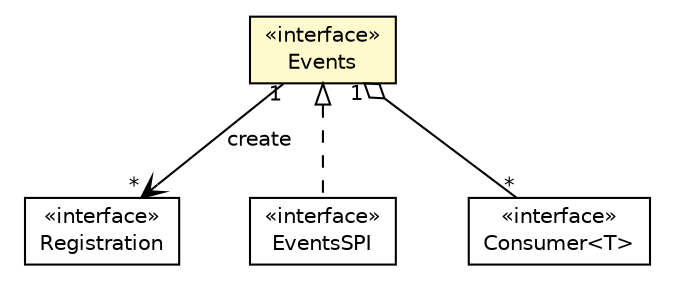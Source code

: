 #!/usr/local/bin/dot
#
# Class diagram 
# Generated by UMLGraph version R5_6-24-gf6e263 (http://www.umlgraph.org/)
#

digraph G {
	edge [fontname="Helvetica",fontsize=10,labelfontname="Helvetica",labelfontsize=10];
	node [fontname="Helvetica",fontsize=10,shape=plaintext];
	nodesep=0.25;
	ranksep=0.5;
	// io.werval.api.events.Events
	c16224 [label=<<table title="io.werval.api.events.Events" border="0" cellborder="1" cellspacing="0" cellpadding="2" port="p" bgcolor="lemonChiffon" href="./Events.html">
		<tr><td><table border="0" cellspacing="0" cellpadding="1">
<tr><td align="center" balign="center"> &#171;interface&#187; </td></tr>
<tr><td align="center" balign="center"> Events </td></tr>
		</table></td></tr>
		</table>>, URL="./Events.html", fontname="Helvetica", fontcolor="black", fontsize=10.0];
	// io.werval.api.events.Registration
	c16228 [label=<<table title="io.werval.api.events.Registration" border="0" cellborder="1" cellspacing="0" cellpadding="2" port="p" href="./Registration.html">
		<tr><td><table border="0" cellspacing="0" cellpadding="1">
<tr><td align="center" balign="center"> &#171;interface&#187; </td></tr>
<tr><td align="center" balign="center"> Registration </td></tr>
		</table></td></tr>
		</table>>, URL="./Registration.html", fontname="Helvetica", fontcolor="black", fontsize=10.0];
	// io.werval.spi.events.EventsSPI
	c16371 [label=<<table title="io.werval.spi.events.EventsSPI" border="0" cellborder="1" cellspacing="0" cellpadding="2" port="p" href="../../spi/events/EventsSPI.html">
		<tr><td><table border="0" cellspacing="0" cellpadding="1">
<tr><td align="center" balign="center"> &#171;interface&#187; </td></tr>
<tr><td align="center" balign="center"> EventsSPI </td></tr>
		</table></td></tr>
		</table>>, URL="../../spi/events/EventsSPI.html", fontname="Helvetica", fontcolor="black", fontsize=10.0];
	// io.werval.api.events.Events NAVASSOC io.werval.api.events.Registration
	c16224:p -> c16228:p [taillabel="1", label="create", headlabel="*", fontname="Helvetica", fontcolor="black", fontsize=10.0, color="black", arrowhead=open];
	// io.werval.api.events.Events HAS java.util.function.Consumer<T>
	c16224:p -> c16392:p [taillabel="1", label="", headlabel="*", fontname="Helvetica", fontcolor="black", fontsize=10.0, color="black", arrowhead=none, arrowtail=ediamond, dir=both];
	//io.werval.spi.events.EventsSPI implements io.werval.api.events.Events
	c16224:p -> c16371:p [dir=back,arrowtail=empty,style=dashed];
	// java.util.function.Consumer<T>
	c16392 [label=<<table title="java.util.function.Consumer" border="0" cellborder="1" cellspacing="0" cellpadding="2" port="p" href="http://docs.oracle.com/javase/8/docs/api/java/util/function/Consumer.html">
		<tr><td><table border="0" cellspacing="0" cellpadding="1">
<tr><td align="center" balign="center"> &#171;interface&#187; </td></tr>
<tr><td align="center" balign="center"> Consumer&lt;T&gt; </td></tr>
		</table></td></tr>
		</table>>, URL="http://docs.oracle.com/javase/8/docs/api/java/util/function/Consumer.html", fontname="Helvetica", fontcolor="black", fontsize=10.0];
}

